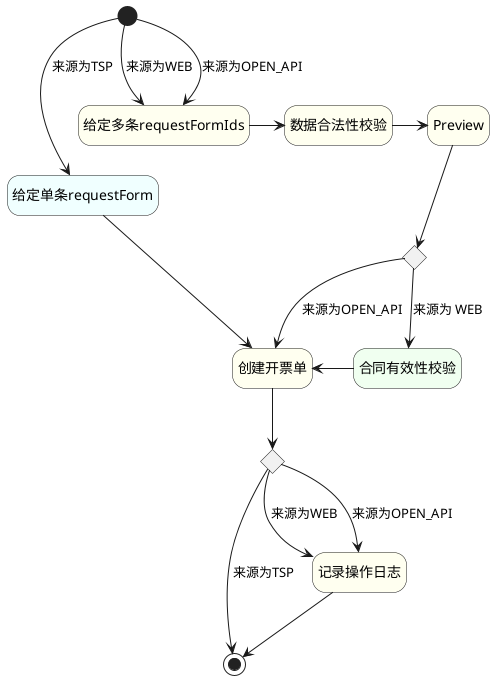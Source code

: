 @startuml
hide empty description

skinparam state {
    BackgroundColor Ivory
    BackgroundColor<<WEB>> HoneyDew
    BackgroundColor<<TSP>> Azure
    BackgroundColor<<OPENAPI>> Linen
}

state 来源 <<choice>>
state 来源1 <<choice>>

' TSP
[*] --> 给定单条requestForm <<TSP>> : 来源为TSP
给定单条requestForm --> 创建开票单
创建开票单 --> 来源
来源 --> [*] : 来源为TSP

' WEB
[*] --> 给定多条requestFormIds : 来源为WEB
给定多条requestFormIds -right-> 数据合法性校验
数据合法性校验 -right-> Preview
Preview --> 来源1
来源1 --> 合同有效性校验 <<WEB>> : 来源为 WEB
合同有效性校验 -left-> 创建开票单
来源  --> 记录操作日志 : 来源为WEB
记录操作日志--> [*]

' OPEN_API
[*] --> 给定多条requestFormIds : 来源为OPEN_API
来源1 --> 创建开票单 : 来源为OPEN_API
来源  --> 记录操作日志 : 来源为OPEN_API




@enduml